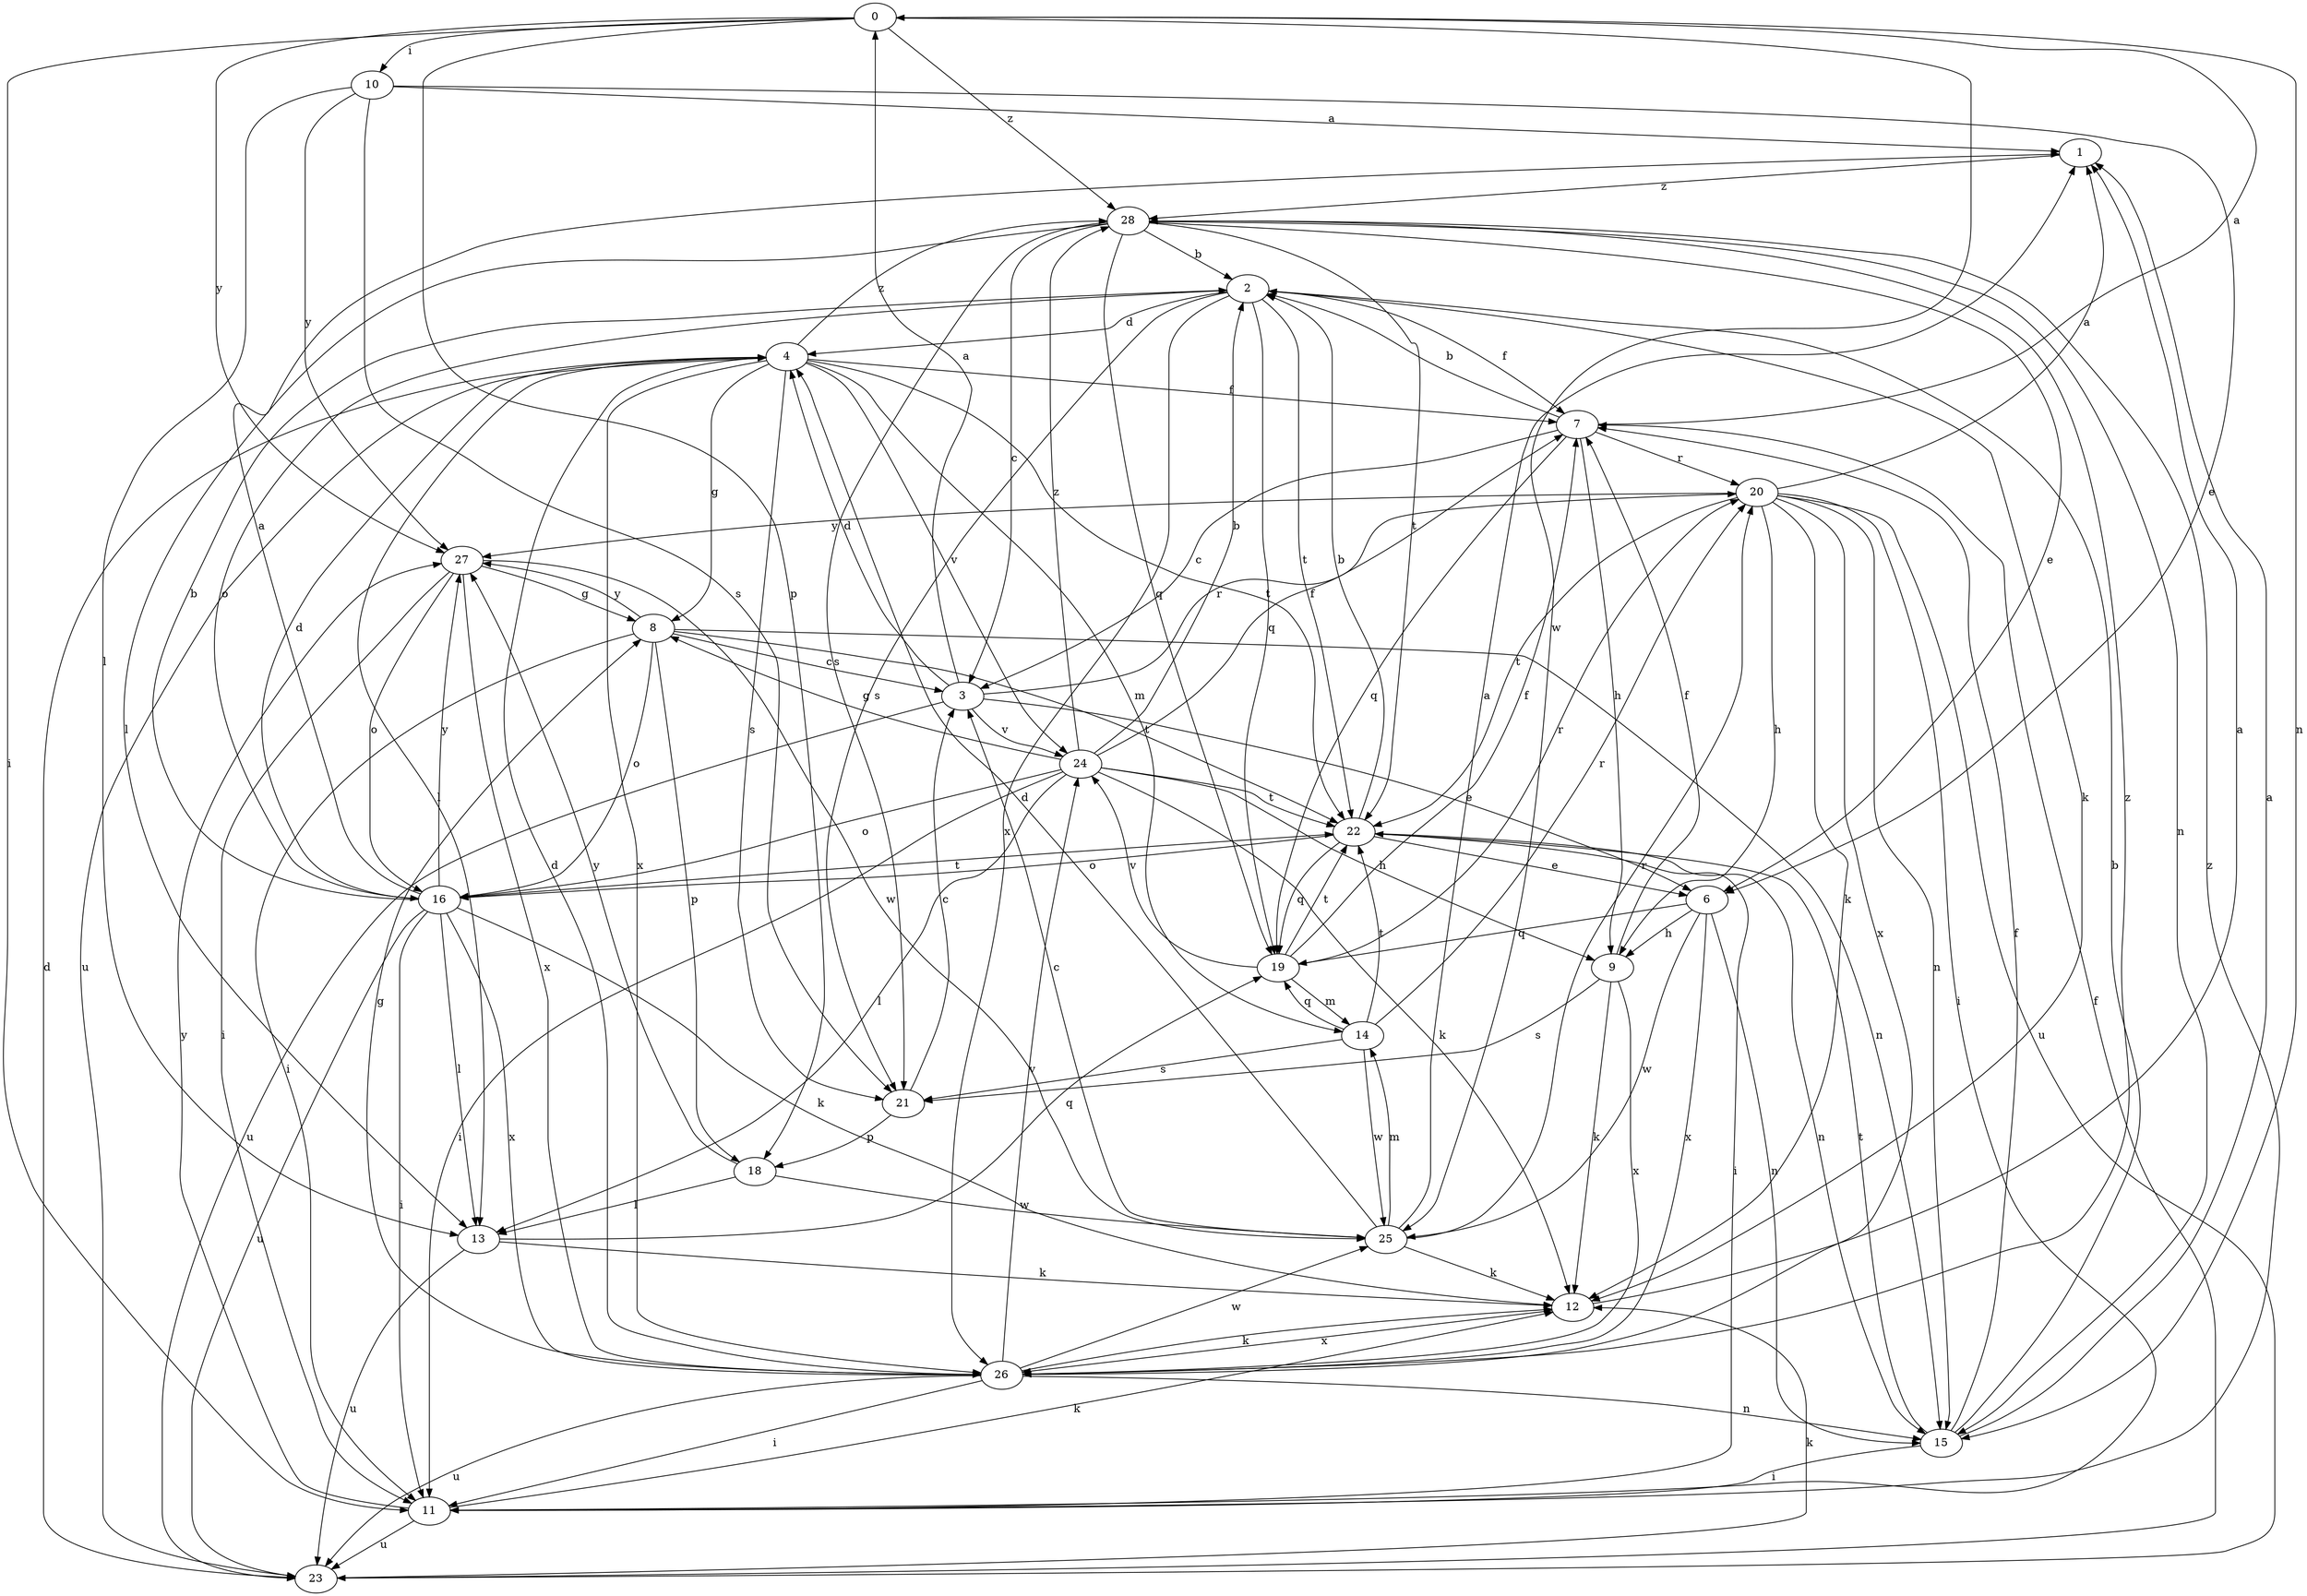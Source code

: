 strict digraph  {
0;
1;
2;
3;
4;
6;
7;
8;
9;
10;
11;
12;
13;
14;
15;
16;
18;
19;
20;
21;
22;
23;
24;
25;
26;
27;
28;
0 -> 10  [label=i];
0 -> 11  [label=i];
0 -> 15  [label=n];
0 -> 18  [label=p];
0 -> 25  [label=w];
0 -> 27  [label=y];
0 -> 28  [label=z];
1 -> 28  [label=z];
2 -> 4  [label=d];
2 -> 7  [label=f];
2 -> 12  [label=k];
2 -> 16  [label=o];
2 -> 19  [label=q];
2 -> 21  [label=s];
2 -> 22  [label=t];
2 -> 26  [label=x];
3 -> 0  [label=a];
3 -> 4  [label=d];
3 -> 6  [label=e];
3 -> 20  [label=r];
3 -> 23  [label=u];
3 -> 24  [label=v];
4 -> 7  [label=f];
4 -> 8  [label=g];
4 -> 13  [label=l];
4 -> 14  [label=m];
4 -> 21  [label=s];
4 -> 22  [label=t];
4 -> 23  [label=u];
4 -> 24  [label=v];
4 -> 26  [label=x];
4 -> 28  [label=z];
6 -> 9  [label=h];
6 -> 15  [label=n];
6 -> 19  [label=q];
6 -> 25  [label=w];
6 -> 26  [label=x];
7 -> 0  [label=a];
7 -> 2  [label=b];
7 -> 3  [label=c];
7 -> 9  [label=h];
7 -> 19  [label=q];
7 -> 20  [label=r];
8 -> 3  [label=c];
8 -> 11  [label=i];
8 -> 15  [label=n];
8 -> 16  [label=o];
8 -> 18  [label=p];
8 -> 22  [label=t];
8 -> 27  [label=y];
9 -> 7  [label=f];
9 -> 12  [label=k];
9 -> 21  [label=s];
9 -> 26  [label=x];
10 -> 1  [label=a];
10 -> 6  [label=e];
10 -> 13  [label=l];
10 -> 21  [label=s];
10 -> 27  [label=y];
11 -> 12  [label=k];
11 -> 23  [label=u];
11 -> 27  [label=y];
11 -> 28  [label=z];
12 -> 1  [label=a];
12 -> 26  [label=x];
13 -> 12  [label=k];
13 -> 19  [label=q];
13 -> 23  [label=u];
14 -> 19  [label=q];
14 -> 20  [label=r];
14 -> 21  [label=s];
14 -> 22  [label=t];
14 -> 25  [label=w];
15 -> 1  [label=a];
15 -> 2  [label=b];
15 -> 7  [label=f];
15 -> 11  [label=i];
15 -> 22  [label=t];
16 -> 1  [label=a];
16 -> 2  [label=b];
16 -> 4  [label=d];
16 -> 11  [label=i];
16 -> 12  [label=k];
16 -> 13  [label=l];
16 -> 22  [label=t];
16 -> 23  [label=u];
16 -> 26  [label=x];
16 -> 27  [label=y];
18 -> 13  [label=l];
18 -> 25  [label=w];
18 -> 27  [label=y];
19 -> 7  [label=f];
19 -> 14  [label=m];
19 -> 20  [label=r];
19 -> 22  [label=t];
19 -> 24  [label=v];
20 -> 1  [label=a];
20 -> 9  [label=h];
20 -> 11  [label=i];
20 -> 12  [label=k];
20 -> 15  [label=n];
20 -> 22  [label=t];
20 -> 23  [label=u];
20 -> 26  [label=x];
20 -> 27  [label=y];
21 -> 3  [label=c];
21 -> 18  [label=p];
22 -> 2  [label=b];
22 -> 6  [label=e];
22 -> 11  [label=i];
22 -> 15  [label=n];
22 -> 16  [label=o];
22 -> 19  [label=q];
23 -> 4  [label=d];
23 -> 7  [label=f];
23 -> 12  [label=k];
24 -> 2  [label=b];
24 -> 7  [label=f];
24 -> 8  [label=g];
24 -> 9  [label=h];
24 -> 11  [label=i];
24 -> 12  [label=k];
24 -> 13  [label=l];
24 -> 16  [label=o];
24 -> 22  [label=t];
24 -> 28  [label=z];
25 -> 1  [label=a];
25 -> 3  [label=c];
25 -> 4  [label=d];
25 -> 12  [label=k];
25 -> 14  [label=m];
25 -> 20  [label=r];
26 -> 4  [label=d];
26 -> 8  [label=g];
26 -> 11  [label=i];
26 -> 12  [label=k];
26 -> 15  [label=n];
26 -> 23  [label=u];
26 -> 24  [label=v];
26 -> 25  [label=w];
26 -> 28  [label=z];
27 -> 8  [label=g];
27 -> 11  [label=i];
27 -> 16  [label=o];
27 -> 25  [label=w];
27 -> 26  [label=x];
28 -> 2  [label=b];
28 -> 3  [label=c];
28 -> 6  [label=e];
28 -> 13  [label=l];
28 -> 15  [label=n];
28 -> 19  [label=q];
28 -> 21  [label=s];
28 -> 22  [label=t];
}
